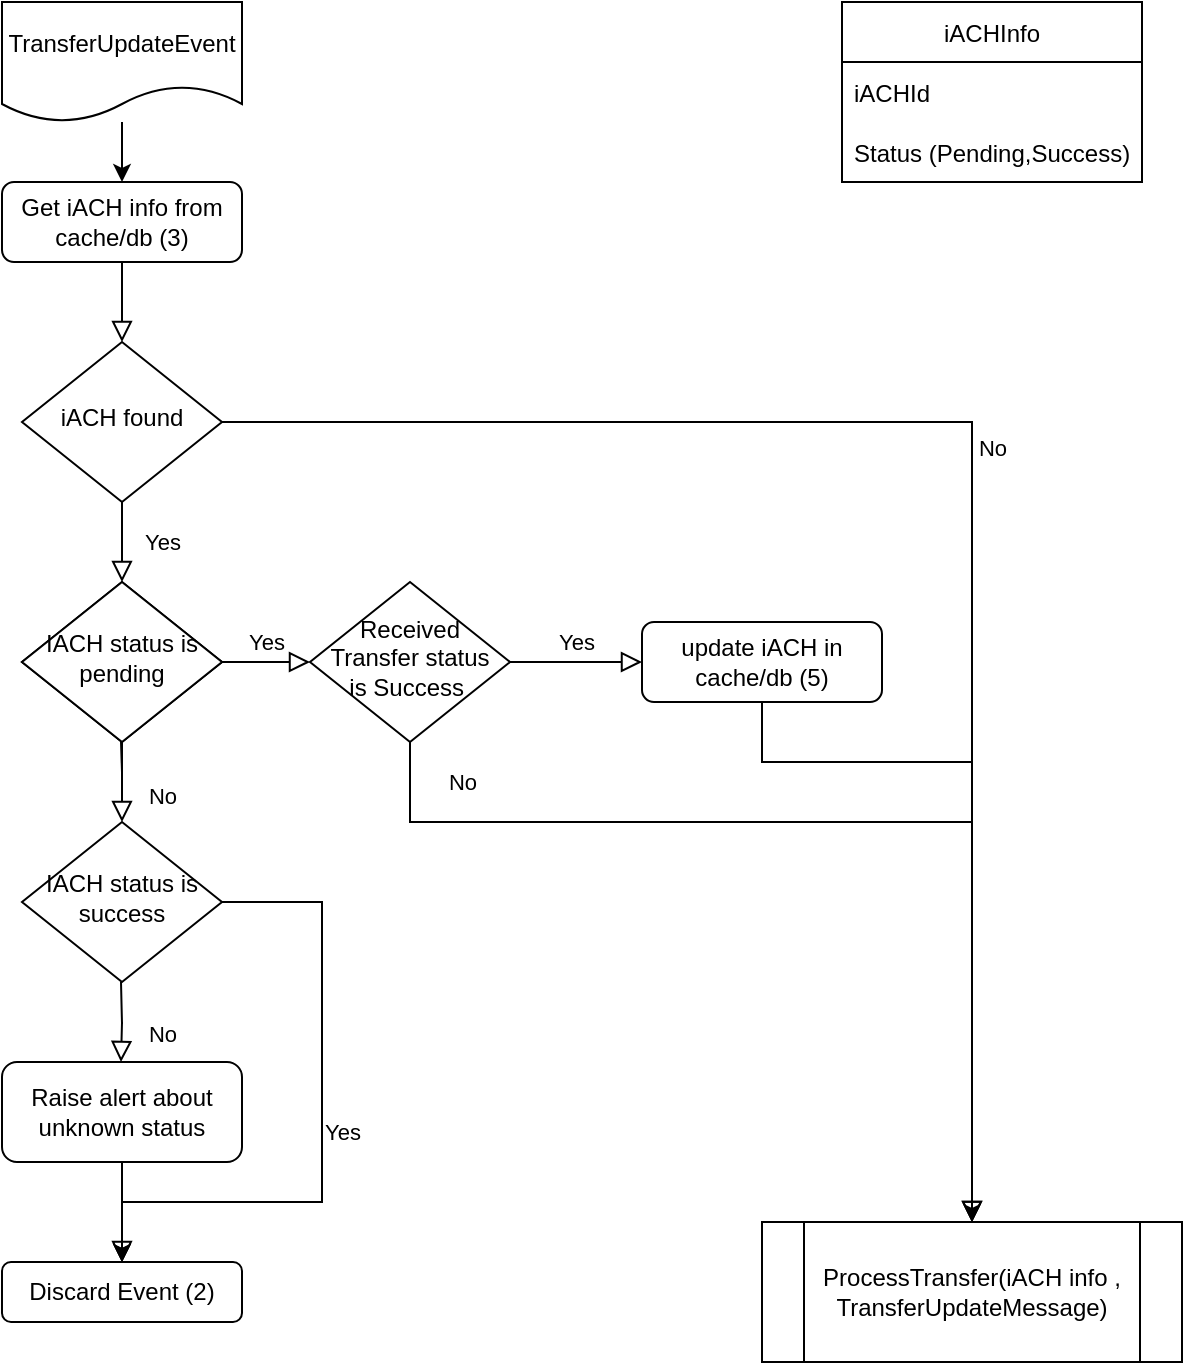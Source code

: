 <mxfile version="15.6.3" type="github" pages="2">
  <diagram id="C5RBs43oDa-KdzZeNtuy" name="Page-1">
    <mxGraphModel dx="1422" dy="737" grid="1" gridSize="10" guides="1" tooltips="1" connect="1" arrows="1" fold="1" page="1" pageScale="1" pageWidth="827" pageHeight="1169" math="0" shadow="0">
      <root>
        <mxCell id="WIyWlLk6GJQsqaUBKTNV-0" />
        <mxCell id="WIyWlLk6GJQsqaUBKTNV-1" parent="WIyWlLk6GJQsqaUBKTNV-0" />
        <mxCell id="WIyWlLk6GJQsqaUBKTNV-2" value="" style="rounded=0;html=1;jettySize=auto;orthogonalLoop=1;fontSize=11;endArrow=block;endFill=0;endSize=8;strokeWidth=1;shadow=0;labelBackgroundColor=none;edgeStyle=orthogonalEdgeStyle;" parent="WIyWlLk6GJQsqaUBKTNV-1" source="WIyWlLk6GJQsqaUBKTNV-3" target="WIyWlLk6GJQsqaUBKTNV-6" edge="1">
          <mxGeometry relative="1" as="geometry" />
        </mxCell>
        <mxCell id="WIyWlLk6GJQsqaUBKTNV-3" value="Get iACH info from cache/db (3)" style="rounded=1;whiteSpace=wrap;html=1;fontSize=12;glass=0;strokeWidth=1;shadow=0;" parent="WIyWlLk6GJQsqaUBKTNV-1" vertex="1">
          <mxGeometry x="130" y="260" width="120" height="40" as="geometry" />
        </mxCell>
        <mxCell id="WIyWlLk6GJQsqaUBKTNV-4" value="Yes" style="rounded=0;html=1;jettySize=auto;orthogonalLoop=1;fontSize=11;endArrow=block;endFill=0;endSize=8;strokeWidth=1;shadow=0;labelBackgroundColor=none;edgeStyle=orthogonalEdgeStyle;" parent="WIyWlLk6GJQsqaUBKTNV-1" source="WIyWlLk6GJQsqaUBKTNV-6" target="WIyWlLk6GJQsqaUBKTNV-10" edge="1">
          <mxGeometry y="20" relative="1" as="geometry">
            <mxPoint as="offset" />
          </mxGeometry>
        </mxCell>
        <mxCell id="WIyWlLk6GJQsqaUBKTNV-5" value="No" style="edgeStyle=orthogonalEdgeStyle;rounded=0;html=1;jettySize=auto;orthogonalLoop=1;fontSize=11;endArrow=block;endFill=0;endSize=8;strokeWidth=1;shadow=0;labelBackgroundColor=none;exitX=1;exitY=0.5;exitDx=0;exitDy=0;entryX=0.5;entryY=0;entryDx=0;entryDy=0;" parent="WIyWlLk6GJQsqaUBKTNV-1" source="WIyWlLk6GJQsqaUBKTNV-6" target="wEeADbD5w0Sg03M7Am4P-19" edge="1">
          <mxGeometry y="10" relative="1" as="geometry">
            <mxPoint as="offset" />
            <mxPoint x="250" y="379.5" as="sourcePoint" />
            <mxPoint x="300" y="379.5" as="targetPoint" />
          </mxGeometry>
        </mxCell>
        <mxCell id="WIyWlLk6GJQsqaUBKTNV-6" value="iACH found" style="rhombus;whiteSpace=wrap;html=1;shadow=0;fontFamily=Helvetica;fontSize=12;align=center;strokeWidth=1;spacing=6;spacingTop=-4;" parent="WIyWlLk6GJQsqaUBKTNV-1" vertex="1">
          <mxGeometry x="140" y="340" width="100" height="80" as="geometry" />
        </mxCell>
        <mxCell id="WIyWlLk6GJQsqaUBKTNV-8" value="No" style="rounded=0;html=1;jettySize=auto;orthogonalLoop=1;fontSize=11;endArrow=block;endFill=0;endSize=8;strokeWidth=1;shadow=0;labelBackgroundColor=none;edgeStyle=orthogonalEdgeStyle;" parent="WIyWlLk6GJQsqaUBKTNV-1" source="WIyWlLk6GJQsqaUBKTNV-10" target="wEeADbD5w0Sg03M7Am4P-1" edge="1">
          <mxGeometry x="0.333" y="20" relative="1" as="geometry">
            <mxPoint as="offset" />
            <mxPoint x="190" y="600" as="targetPoint" />
          </mxGeometry>
        </mxCell>
        <mxCell id="WIyWlLk6GJQsqaUBKTNV-9" value="Yes" style="edgeStyle=orthogonalEdgeStyle;rounded=0;html=1;jettySize=auto;orthogonalLoop=1;fontSize=11;endArrow=block;endFill=0;endSize=8;strokeWidth=1;shadow=0;labelBackgroundColor=none;entryX=0;entryY=0.5;entryDx=0;entryDy=0;" parent="WIyWlLk6GJQsqaUBKTNV-1" source="WIyWlLk6GJQsqaUBKTNV-10" target="wEeADbD5w0Sg03M7Am4P-13" edge="1">
          <mxGeometry y="10" relative="1" as="geometry">
            <mxPoint as="offset" />
          </mxGeometry>
        </mxCell>
        <mxCell id="WIyWlLk6GJQsqaUBKTNV-10" value="Bulb&lt;br&gt;burned out?" style="rhombus;whiteSpace=wrap;html=1;shadow=0;fontFamily=Helvetica;fontSize=12;align=center;strokeWidth=1;spacing=6;spacingTop=-4;" parent="WIyWlLk6GJQsqaUBKTNV-1" vertex="1">
          <mxGeometry x="140" y="460" width="100" height="80" as="geometry" />
        </mxCell>
        <mxCell id="wEeADbD5w0Sg03M7Am4P-21" style="edgeStyle=orthogonalEdgeStyle;rounded=0;orthogonalLoop=1;jettySize=auto;html=1;entryX=0.5;entryY=0;entryDx=0;entryDy=0;" edge="1" parent="WIyWlLk6GJQsqaUBKTNV-1" source="WIyWlLk6GJQsqaUBKTNV-12" target="wEeADbD5w0Sg03M7Am4P-19">
          <mxGeometry relative="1" as="geometry">
            <Array as="points">
              <mxPoint x="510" y="550" />
              <mxPoint x="615" y="550" />
            </Array>
          </mxGeometry>
        </mxCell>
        <mxCell id="WIyWlLk6GJQsqaUBKTNV-12" value="update iACH in cache/db (5)" style="rounded=1;whiteSpace=wrap;html=1;fontSize=12;glass=0;strokeWidth=1;shadow=0;" parent="WIyWlLk6GJQsqaUBKTNV-1" vertex="1">
          <mxGeometry x="450" y="480" width="120" height="40" as="geometry" />
        </mxCell>
        <mxCell id="wEeADbD5w0Sg03M7Am4P-0" value="IACH status is pending" style="rhombus;whiteSpace=wrap;html=1;shadow=0;fontFamily=Helvetica;fontSize=12;align=center;strokeWidth=1;spacing=6;spacingTop=-4;" vertex="1" parent="WIyWlLk6GJQsqaUBKTNV-1">
          <mxGeometry x="140" y="460" width="100" height="80" as="geometry" />
        </mxCell>
        <mxCell id="wEeADbD5w0Sg03M7Am4P-1" value="IACH status is success" style="rhombus;whiteSpace=wrap;html=1;shadow=0;fontFamily=Helvetica;fontSize=12;align=center;strokeWidth=1;spacing=6;spacingTop=-4;" vertex="1" parent="WIyWlLk6GJQsqaUBKTNV-1">
          <mxGeometry x="140" y="580" width="100" height="80" as="geometry" />
        </mxCell>
        <mxCell id="wEeADbD5w0Sg03M7Am4P-3" value="" style="rounded=0;html=1;jettySize=auto;orthogonalLoop=1;fontSize=11;endArrow=none;endFill=0;endSize=8;strokeWidth=1;shadow=0;labelBackgroundColor=none;edgeStyle=orthogonalEdgeStyle;" edge="1" parent="WIyWlLk6GJQsqaUBKTNV-1">
          <mxGeometry x="0.333" y="20" relative="1" as="geometry">
            <mxPoint as="offset" />
            <mxPoint x="189.5" y="540" as="sourcePoint" />
            <mxPoint x="190" y="555" as="targetPoint" />
          </mxGeometry>
        </mxCell>
        <mxCell id="wEeADbD5w0Sg03M7Am4P-7" value="Yes" style="edgeStyle=orthogonalEdgeStyle;rounded=0;html=1;jettySize=auto;orthogonalLoop=1;fontSize=11;endArrow=block;endFill=0;endSize=8;strokeWidth=1;shadow=0;labelBackgroundColor=none;exitX=1;exitY=0.5;exitDx=0;exitDy=0;entryX=0.5;entryY=0;entryDx=0;entryDy=0;" edge="1" parent="WIyWlLk6GJQsqaUBKTNV-1" source="wEeADbD5w0Sg03M7Am4P-1" target="wEeADbD5w0Sg03M7Am4P-8">
          <mxGeometry y="10" relative="1" as="geometry">
            <mxPoint as="offset" />
            <mxPoint x="250" y="510" as="sourcePoint" />
            <mxPoint x="290" y="620" as="targetPoint" />
            <Array as="points">
              <mxPoint x="290" y="620" />
              <mxPoint x="290" y="770" />
              <mxPoint x="190" y="770" />
            </Array>
          </mxGeometry>
        </mxCell>
        <mxCell id="wEeADbD5w0Sg03M7Am4P-8" value="Discard Event (2)" style="rounded=1;whiteSpace=wrap;html=1;" vertex="1" parent="WIyWlLk6GJQsqaUBKTNV-1">
          <mxGeometry x="130" y="800" width="120" height="30" as="geometry" />
        </mxCell>
        <mxCell id="wEeADbD5w0Sg03M7Am4P-10" value="No" style="rounded=0;html=1;jettySize=auto;orthogonalLoop=1;fontSize=11;endArrow=block;endFill=0;endSize=8;strokeWidth=1;shadow=0;labelBackgroundColor=none;edgeStyle=orthogonalEdgeStyle;" edge="1" parent="WIyWlLk6GJQsqaUBKTNV-1">
          <mxGeometry x="0.333" y="20" relative="1" as="geometry">
            <mxPoint as="offset" />
            <mxPoint x="189.5" y="660" as="sourcePoint" />
            <mxPoint x="189.5" y="700" as="targetPoint" />
          </mxGeometry>
        </mxCell>
        <mxCell id="wEeADbD5w0Sg03M7Am4P-24" value="" style="edgeStyle=orthogonalEdgeStyle;rounded=0;orthogonalLoop=1;jettySize=auto;html=1;" edge="1" parent="WIyWlLk6GJQsqaUBKTNV-1" source="wEeADbD5w0Sg03M7Am4P-11" target="wEeADbD5w0Sg03M7Am4P-8">
          <mxGeometry relative="1" as="geometry" />
        </mxCell>
        <mxCell id="wEeADbD5w0Sg03M7Am4P-25" style="edgeStyle=orthogonalEdgeStyle;rounded=0;orthogonalLoop=1;jettySize=auto;html=1;" edge="1" parent="WIyWlLk6GJQsqaUBKTNV-1" source="wEeADbD5w0Sg03M7Am4P-11">
          <mxGeometry relative="1" as="geometry">
            <mxPoint x="190" y="800" as="targetPoint" />
          </mxGeometry>
        </mxCell>
        <mxCell id="wEeADbD5w0Sg03M7Am4P-11" value="Raise alert about unknown status" style="rounded=1;whiteSpace=wrap;html=1;" vertex="1" parent="WIyWlLk6GJQsqaUBKTNV-1">
          <mxGeometry x="130" y="700" width="120" height="50" as="geometry" />
        </mxCell>
        <mxCell id="wEeADbD5w0Sg03M7Am4P-13" value="Received Transfer status is Success&amp;nbsp;" style="rhombus;whiteSpace=wrap;html=1;shadow=0;fontFamily=Helvetica;fontSize=12;align=center;strokeWidth=1;spacing=6;spacingTop=-4;" vertex="1" parent="WIyWlLk6GJQsqaUBKTNV-1">
          <mxGeometry x="284" y="460" width="100" height="80" as="geometry" />
        </mxCell>
        <mxCell id="wEeADbD5w0Sg03M7Am4P-14" value="Yes" style="edgeStyle=orthogonalEdgeStyle;rounded=0;html=1;jettySize=auto;orthogonalLoop=1;fontSize=11;endArrow=block;endFill=0;endSize=8;strokeWidth=1;shadow=0;labelBackgroundColor=none;entryX=0;entryY=0.5;entryDx=0;entryDy=0;exitX=1;exitY=0.5;exitDx=0;exitDy=0;" edge="1" parent="WIyWlLk6GJQsqaUBKTNV-1" source="wEeADbD5w0Sg03M7Am4P-13" target="WIyWlLk6GJQsqaUBKTNV-12">
          <mxGeometry y="10" relative="1" as="geometry">
            <mxPoint as="offset" />
            <mxPoint x="250" y="510" as="sourcePoint" />
            <mxPoint x="294" y="510" as="targetPoint" />
          </mxGeometry>
        </mxCell>
        <mxCell id="wEeADbD5w0Sg03M7Am4P-16" value="" style="edgeStyle=orthogonalEdgeStyle;rounded=0;orthogonalLoop=1;jettySize=auto;html=1;entryX=0.5;entryY=0;entryDx=0;entryDy=0;" edge="1" parent="WIyWlLk6GJQsqaUBKTNV-1" source="wEeADbD5w0Sg03M7Am4P-15" target="WIyWlLk6GJQsqaUBKTNV-3">
          <mxGeometry relative="1" as="geometry" />
        </mxCell>
        <mxCell id="wEeADbD5w0Sg03M7Am4P-15" value="TransferUpdateEvent" style="shape=document;whiteSpace=wrap;html=1;boundedLbl=1;" vertex="1" parent="WIyWlLk6GJQsqaUBKTNV-1">
          <mxGeometry x="130" y="170" width="120" height="60" as="geometry" />
        </mxCell>
        <mxCell id="wEeADbD5w0Sg03M7Am4P-19" value="ProcessTransfer(iACH info , TransferUpdateMessage)" style="shape=process;whiteSpace=wrap;html=1;backgroundOutline=1;" vertex="1" parent="WIyWlLk6GJQsqaUBKTNV-1">
          <mxGeometry x="510" y="780" width="210" height="70" as="geometry" />
        </mxCell>
        <mxCell id="wEeADbD5w0Sg03M7Am4P-23" value="No" style="rounded=0;html=1;jettySize=auto;orthogonalLoop=1;fontSize=11;endArrow=block;endFill=0;endSize=8;strokeWidth=1;shadow=0;labelBackgroundColor=none;edgeStyle=orthogonalEdgeStyle;exitX=0.5;exitY=1;exitDx=0;exitDy=0;entryX=0.5;entryY=0;entryDx=0;entryDy=0;" edge="1" parent="WIyWlLk6GJQsqaUBKTNV-1" source="wEeADbD5w0Sg03M7Am4P-13" target="wEeADbD5w0Sg03M7Am4P-19">
          <mxGeometry x="-0.747" y="20" relative="1" as="geometry">
            <mxPoint as="offset" />
            <mxPoint x="200" y="550" as="sourcePoint" />
            <mxPoint x="200" y="590" as="targetPoint" />
            <Array as="points">
              <mxPoint x="334" y="580" />
              <mxPoint x="615" y="580" />
            </Array>
          </mxGeometry>
        </mxCell>
        <mxCell id="EszgASWvZQFr6gAH9XyK-0" value="iACHInfo" style="swimlane;fontStyle=0;childLayout=stackLayout;horizontal=1;startSize=30;horizontalStack=0;resizeParent=1;resizeParentMax=0;resizeLast=0;collapsible=1;marginBottom=0;" vertex="1" parent="WIyWlLk6GJQsqaUBKTNV-1">
          <mxGeometry x="550" y="170" width="150" height="90" as="geometry" />
        </mxCell>
        <mxCell id="EszgASWvZQFr6gAH9XyK-1" value="iACHId" style="text;strokeColor=none;fillColor=none;align=left;verticalAlign=middle;spacingLeft=4;spacingRight=4;overflow=hidden;points=[[0,0.5],[1,0.5]];portConstraint=eastwest;rotatable=0;" vertex="1" parent="EszgASWvZQFr6gAH9XyK-0">
          <mxGeometry y="30" width="150" height="30" as="geometry" />
        </mxCell>
        <mxCell id="EszgASWvZQFr6gAH9XyK-2" value="Status (Pending,Success)" style="text;strokeColor=none;fillColor=none;align=left;verticalAlign=middle;spacingLeft=4;spacingRight=4;overflow=hidden;points=[[0,0.5],[1,0.5]];portConstraint=eastwest;rotatable=0;" vertex="1" parent="EszgASWvZQFr6gAH9XyK-0">
          <mxGeometry y="60" width="150" height="30" as="geometry" />
        </mxCell>
      </root>
    </mxGraphModel>
  </diagram>
  <diagram id="FIutW5reIqWo4Y9141oW" name="Page-2">
    <mxGraphModel dx="1422" dy="737" grid="1" gridSize="10" guides="1" tooltips="1" connect="1" arrows="1" fold="1" page="1" pageScale="1" pageWidth="850" pageHeight="1100" math="0" shadow="0">
      <root>
        <mxCell id="baLXA66Gwawd4mO3uqke-0" />
        <mxCell id="baLXA66Gwawd4mO3uqke-1" parent="baLXA66Gwawd4mO3uqke-0" />
        <mxCell id="VaIL7fWoaXHpg3i_KeYn-2" value="" style="edgeStyle=orthogonalEdgeStyle;rounded=0;orthogonalLoop=1;jettySize=auto;html=1;" edge="1" parent="baLXA66Gwawd4mO3uqke-1" source="N0ot5xJIXqnKpVlIdId7-0" target="VaIL7fWoaXHpg3i_KeYn-0">
          <mxGeometry relative="1" as="geometry" />
        </mxCell>
        <mxCell id="N0ot5xJIXqnKpVlIdId7-0" value="&lt;span&gt;Get iACH info from cache/db (3)&lt;br&gt;&lt;b&gt;Read Through&lt;/b&gt;&lt;br&gt;&lt;/span&gt;" style="rounded=1;whiteSpace=wrap;html=1;" vertex="1" parent="baLXA66Gwawd4mO3uqke-1">
          <mxGeometry x="100" y="40" width="120" height="60" as="geometry" />
        </mxCell>
        <mxCell id="VaIL7fWoaXHpg3i_KeYn-3" value="" style="edgeStyle=orthogonalEdgeStyle;rounded=0;orthogonalLoop=1;jettySize=auto;html=1;" edge="1" parent="baLXA66Gwawd4mO3uqke-1" source="VaIL7fWoaXHpg3i_KeYn-0" target="VaIL7fWoaXHpg3i_KeYn-1">
          <mxGeometry relative="1" as="geometry" />
        </mxCell>
        <mxCell id="VaIL7fWoaXHpg3i_KeYn-0" value="Get From Redis" style="rounded=1;whiteSpace=wrap;html=1;" vertex="1" parent="baLXA66Gwawd4mO3uqke-1">
          <mxGeometry x="100" y="150" width="120" height="40" as="geometry" />
        </mxCell>
        <mxCell id="VaIL7fWoaXHpg3i_KeYn-4" value="yes" style="edgeStyle=orthogonalEdgeStyle;rounded=0;orthogonalLoop=1;jettySize=auto;html=1;" edge="1" parent="baLXA66Gwawd4mO3uqke-1" source="VaIL7fWoaXHpg3i_KeYn-1">
          <mxGeometry x="-0.886" y="10" relative="1" as="geometry">
            <mxPoint x="220" y="535" as="targetPoint" />
            <Array as="points">
              <mxPoint x="310" y="290" />
              <mxPoint x="310" y="535" />
            </Array>
            <mxPoint as="offset" />
          </mxGeometry>
        </mxCell>
        <mxCell id="VaIL7fWoaXHpg3i_KeYn-5" value="no" style="edgeStyle=orthogonalEdgeStyle;rounded=0;orthogonalLoop=1;jettySize=auto;html=1;entryX=0.5;entryY=0;entryDx=0;entryDy=0;" edge="1" parent="baLXA66Gwawd4mO3uqke-1" source="VaIL7fWoaXHpg3i_KeYn-1" target="VaIL7fWoaXHpg3i_KeYn-6">
          <mxGeometry x="-0.667" y="30" relative="1" as="geometry">
            <mxPoint x="160" y="400" as="targetPoint" />
            <mxPoint as="offset" />
          </mxGeometry>
        </mxCell>
        <mxCell id="VaIL7fWoaXHpg3i_KeYn-1" value="&lt;div style=&quot;text-align: justify&quot;&gt;cache hit&lt;/div&gt;" style="strokeWidth=2;html=1;shape=mxgraph.flowchart.decision;whiteSpace=wrap;" vertex="1" parent="baLXA66Gwawd4mO3uqke-1">
          <mxGeometry x="110" y="240" width="100" height="100" as="geometry" />
        </mxCell>
        <mxCell id="VaIL7fWoaXHpg3i_KeYn-9" value="" style="edgeStyle=orthogonalEdgeStyle;rounded=0;orthogonalLoop=1;jettySize=auto;html=1;entryX=0.5;entryY=0;entryDx=0;entryDy=0;" edge="1" parent="baLXA66Gwawd4mO3uqke-1" source="VaIL7fWoaXHpg3i_KeYn-6" target="VaIL7fWoaXHpg3i_KeYn-10">
          <mxGeometry relative="1" as="geometry">
            <mxPoint x="160" y="450" as="targetPoint" />
          </mxGeometry>
        </mxCell>
        <mxCell id="VaIL7fWoaXHpg3i_KeYn-6" value="write iACH to cache/db (4)&lt;br&gt;&lt;span style=&quot;font-size: 11px ; background-color: rgb(255 , 255 , 255) ; color: rgb(85 , 85 , 85) ; font-family: &amp;#34;lato&amp;#34; , &amp;#34;pingfang sc&amp;#34; , &amp;#34;microsoft yahei&amp;#34; , sans-serif ; text-align: justify&quot;&gt;&lt;b&gt;Write Behind&lt;/b&gt;&lt;/span&gt;" style="rounded=1;whiteSpace=wrap;html=1;" vertex="1" parent="baLXA66Gwawd4mO3uqke-1">
          <mxGeometry x="100" y="380" width="120" height="60" as="geometry" />
        </mxCell>
        <mxCell id="VaIL7fWoaXHpg3i_KeYn-10" value="Return iACHInfo" style="whiteSpace=wrap;html=1;rounded=1;" vertex="1" parent="baLXA66Gwawd4mO3uqke-1">
          <mxGeometry x="100" y="520" width="120" height="30" as="geometry" />
        </mxCell>
        <mxCell id="cpO2Uwx66wDA2tkZbTOL-0" value="" style="edgeStyle=orthogonalEdgeStyle;rounded=0;orthogonalLoop=1;jettySize=auto;html=1;entryX=0.5;entryY=0;entryDx=0;entryDy=0;" edge="1" parent="baLXA66Gwawd4mO3uqke-1" source="cpO2Uwx66wDA2tkZbTOL-1" target="cpO2Uwx66wDA2tkZbTOL-10">
          <mxGeometry relative="1" as="geometry">
            <mxPoint x="470" y="150" as="targetPoint" />
          </mxGeometry>
        </mxCell>
        <mxCell id="cpO2Uwx66wDA2tkZbTOL-1" value="write iACH to cache/db (4)&lt;br&gt;&lt;span style=&quot;font-size: 11px ; background-color: rgb(255 , 255 , 255) ; color: rgb(85 , 85 , 85) ; font-family: &amp;#34;lato&amp;#34; , &amp;#34;pingfang sc&amp;#34; , &amp;#34;microsoft yahei&amp;#34; , sans-serif ; text-align: justify&quot;&gt;&lt;b&gt;Write Behind&lt;/b&gt;&lt;/span&gt;" style="rounded=1;whiteSpace=wrap;html=1;" vertex="1" parent="baLXA66Gwawd4mO3uqke-1">
          <mxGeometry x="410" y="40" width="120" height="60" as="geometry" />
        </mxCell>
        <mxCell id="cpO2Uwx66wDA2tkZbTOL-8" value="Raise event for write to DB" style="rounded=1;whiteSpace=wrap;html=1;" vertex="1" parent="baLXA66Gwawd4mO3uqke-1">
          <mxGeometry x="410" y="220" width="120" height="40" as="geometry" />
        </mxCell>
        <mxCell id="WFgaa3OVnGztdx89A1k7-4" value="" style="edgeStyle=orthogonalEdgeStyle;rounded=0;orthogonalLoop=1;jettySize=auto;html=1;fontSize=11;" edge="1" parent="baLXA66Gwawd4mO3uqke-1" source="cpO2Uwx66wDA2tkZbTOL-10" target="cpO2Uwx66wDA2tkZbTOL-8">
          <mxGeometry relative="1" as="geometry" />
        </mxCell>
        <mxCell id="cpO2Uwx66wDA2tkZbTOL-10" value="Write to cache" style="rounded=1;whiteSpace=wrap;html=1;" vertex="1" parent="baLXA66Gwawd4mO3uqke-1">
          <mxGeometry x="410" y="140" width="120" height="40" as="geometry" />
        </mxCell>
        <mxCell id="6ISA9FiiRosGEMkMiM8C-1" value="" style="edgeStyle=orthogonalEdgeStyle;rounded=0;orthogonalLoop=1;jettySize=auto;html=1;" edge="1" parent="baLXA66Gwawd4mO3uqke-1" source="6ISA9FiiRosGEMkMiM8C-2">
          <mxGeometry relative="1" as="geometry">
            <mxPoint x="650" y="430" as="targetPoint" />
          </mxGeometry>
        </mxCell>
        <mxCell id="6ISA9FiiRosGEMkMiM8C-2" value="update iACH in cache/db (5)" style="rounded=1;whiteSpace=wrap;html=1;" vertex="1" parent="baLXA66Gwawd4mO3uqke-1">
          <mxGeometry x="590" y="320" width="120" height="60" as="geometry" />
        </mxCell>
        <mxCell id="6ISA9FiiRosGEMkMiM8C-3" value="" style="edgeStyle=orthogonalEdgeStyle;rounded=0;orthogonalLoop=1;jettySize=auto;html=1;" edge="1" parent="baLXA66Gwawd4mO3uqke-1" source="6ISA9FiiRosGEMkMiM8C-4" target="6ISA9FiiRosGEMkMiM8C-5">
          <mxGeometry relative="1" as="geometry" />
        </mxCell>
        <mxCell id="6ISA9FiiRosGEMkMiM8C-4" value="Update&amp;nbsp; cache" style="rounded=1;whiteSpace=wrap;html=1;" vertex="1" parent="baLXA66Gwawd4mO3uqke-1">
          <mxGeometry x="590" y="430" width="120" height="40" as="geometry" />
        </mxCell>
        <mxCell id="6ISA9FiiRosGEMkMiM8C-5" value="Raise Event for update DB&amp;nbsp;" style="rounded=1;whiteSpace=wrap;html=1;" vertex="1" parent="baLXA66Gwawd4mO3uqke-1">
          <mxGeometry x="590" y="500" width="120" height="40" as="geometry" />
        </mxCell>
      </root>
    </mxGraphModel>
  </diagram>
</mxfile>
